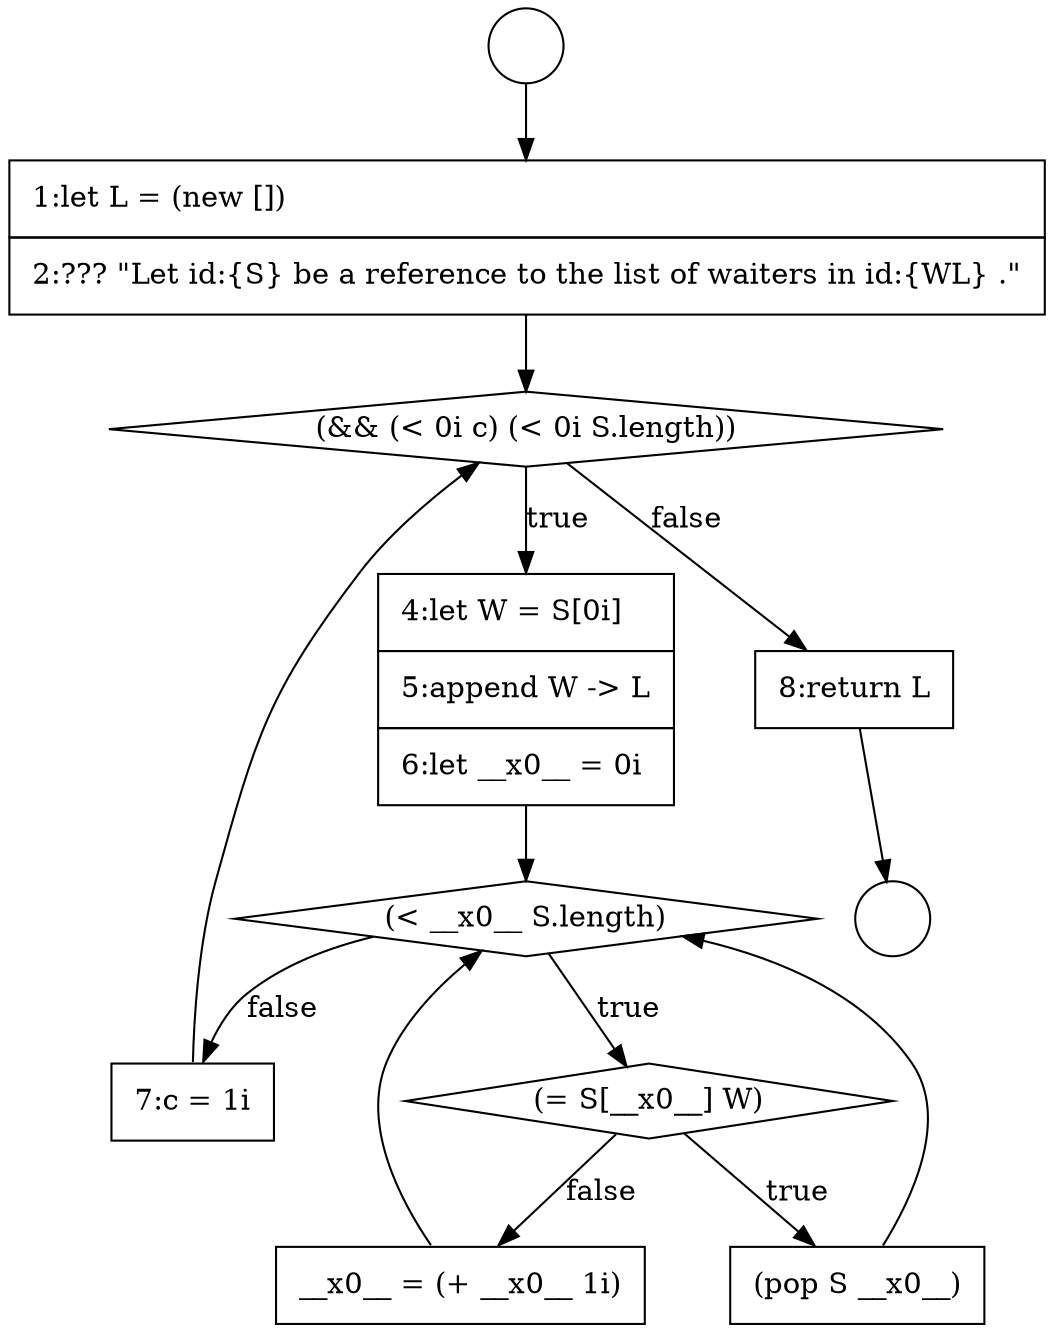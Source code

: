 digraph {
  node16849 [shape=circle label=" " color="black" fillcolor="white" style=filled]
  node16853 [shape=none, margin=0, label=<<font color="black">
    <table border="0" cellborder="1" cellspacing="0" cellpadding="10">
      <tr><td align="left">4:let W = S[0i]</td></tr>
      <tr><td align="left">5:append W -&gt; L</td></tr>
      <tr><td align="left">6:let __x0__ = 0i</td></tr>
    </table>
  </font>> color="black" fillcolor="white" style=filled]
  node16858 [shape=none, margin=0, label=<<font color="black">
    <table border="0" cellborder="1" cellspacing="0" cellpadding="10">
      <tr><td align="left">7:c = 1i</td></tr>
    </table>
  </font>> color="black" fillcolor="white" style=filled]
  node16850 [shape=circle label=" " color="black" fillcolor="white" style=filled]
  node16854 [shape=diamond, label=<<font color="black">(&lt; __x0__ S.length)</font>> color="black" fillcolor="white" style=filled]
  node16857 [shape=none, margin=0, label=<<font color="black">
    <table border="0" cellborder="1" cellspacing="0" cellpadding="10">
      <tr><td align="left">__x0__ = (+ __x0__ 1i)</td></tr>
    </table>
  </font>> color="black" fillcolor="white" style=filled]
  node16855 [shape=diamond, label=<<font color="black">(= S[__x0__] W)</font>> color="black" fillcolor="white" style=filled]
  node16851 [shape=none, margin=0, label=<<font color="black">
    <table border="0" cellborder="1" cellspacing="0" cellpadding="10">
      <tr><td align="left">1:let L = (new [])</td></tr>
      <tr><td align="left">2:??? &quot;Let id:{S} be a reference to the list of waiters in id:{WL} .&quot;</td></tr>
    </table>
  </font>> color="black" fillcolor="white" style=filled]
  node16852 [shape=diamond, label=<<font color="black">(&amp;&amp; (&lt; 0i c) (&lt; 0i S.length))</font>> color="black" fillcolor="white" style=filled]
  node16859 [shape=none, margin=0, label=<<font color="black">
    <table border="0" cellborder="1" cellspacing="0" cellpadding="10">
      <tr><td align="left">8:return L</td></tr>
    </table>
  </font>> color="black" fillcolor="white" style=filled]
  node16856 [shape=none, margin=0, label=<<font color="black">
    <table border="0" cellborder="1" cellspacing="0" cellpadding="10">
      <tr><td align="left">(pop S __x0__)</td></tr>
    </table>
  </font>> color="black" fillcolor="white" style=filled]
  node16856 -> node16854 [ color="black"]
  node16857 -> node16854 [ color="black"]
  node16852 -> node16853 [label=<<font color="black">true</font>> color="black"]
  node16852 -> node16859 [label=<<font color="black">false</font>> color="black"]
  node16858 -> node16852 [ color="black"]
  node16854 -> node16855 [label=<<font color="black">true</font>> color="black"]
  node16854 -> node16858 [label=<<font color="black">false</font>> color="black"]
  node16859 -> node16850 [ color="black"]
  node16853 -> node16854 [ color="black"]
  node16851 -> node16852 [ color="black"]
  node16849 -> node16851 [ color="black"]
  node16855 -> node16856 [label=<<font color="black">true</font>> color="black"]
  node16855 -> node16857 [label=<<font color="black">false</font>> color="black"]
}
